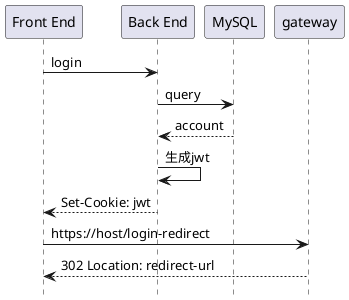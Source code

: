 @startuml login

hide footbox

participant fe as "Front End"
participant be as "Back End"
participant db as "MySQL"
participant gw as "gateway"

fe -> be: login
be -> db: query
be <-- db: account
be -> be: 生成jwt
fe <-- be: Set-Cookie: jwt
fe -> gw: https://host/login-redirect
fe <-- gw: 302 Location: redirect-url

@enduml
